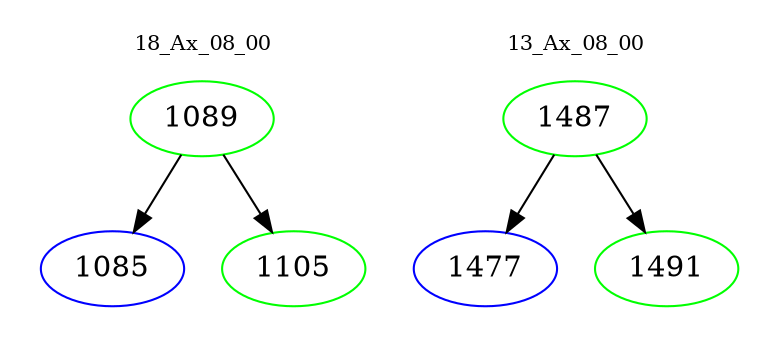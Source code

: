 digraph{
subgraph cluster_0 {
color = white
label = "18_Ax_08_00";
fontsize=10;
T0_1089 [label="1089", color="green"]
T0_1089 -> T0_1085 [color="black"]
T0_1085 [label="1085", color="blue"]
T0_1089 -> T0_1105 [color="black"]
T0_1105 [label="1105", color="green"]
}
subgraph cluster_1 {
color = white
label = "13_Ax_08_00";
fontsize=10;
T1_1487 [label="1487", color="green"]
T1_1487 -> T1_1477 [color="black"]
T1_1477 [label="1477", color="blue"]
T1_1487 -> T1_1491 [color="black"]
T1_1491 [label="1491", color="green"]
}
}
